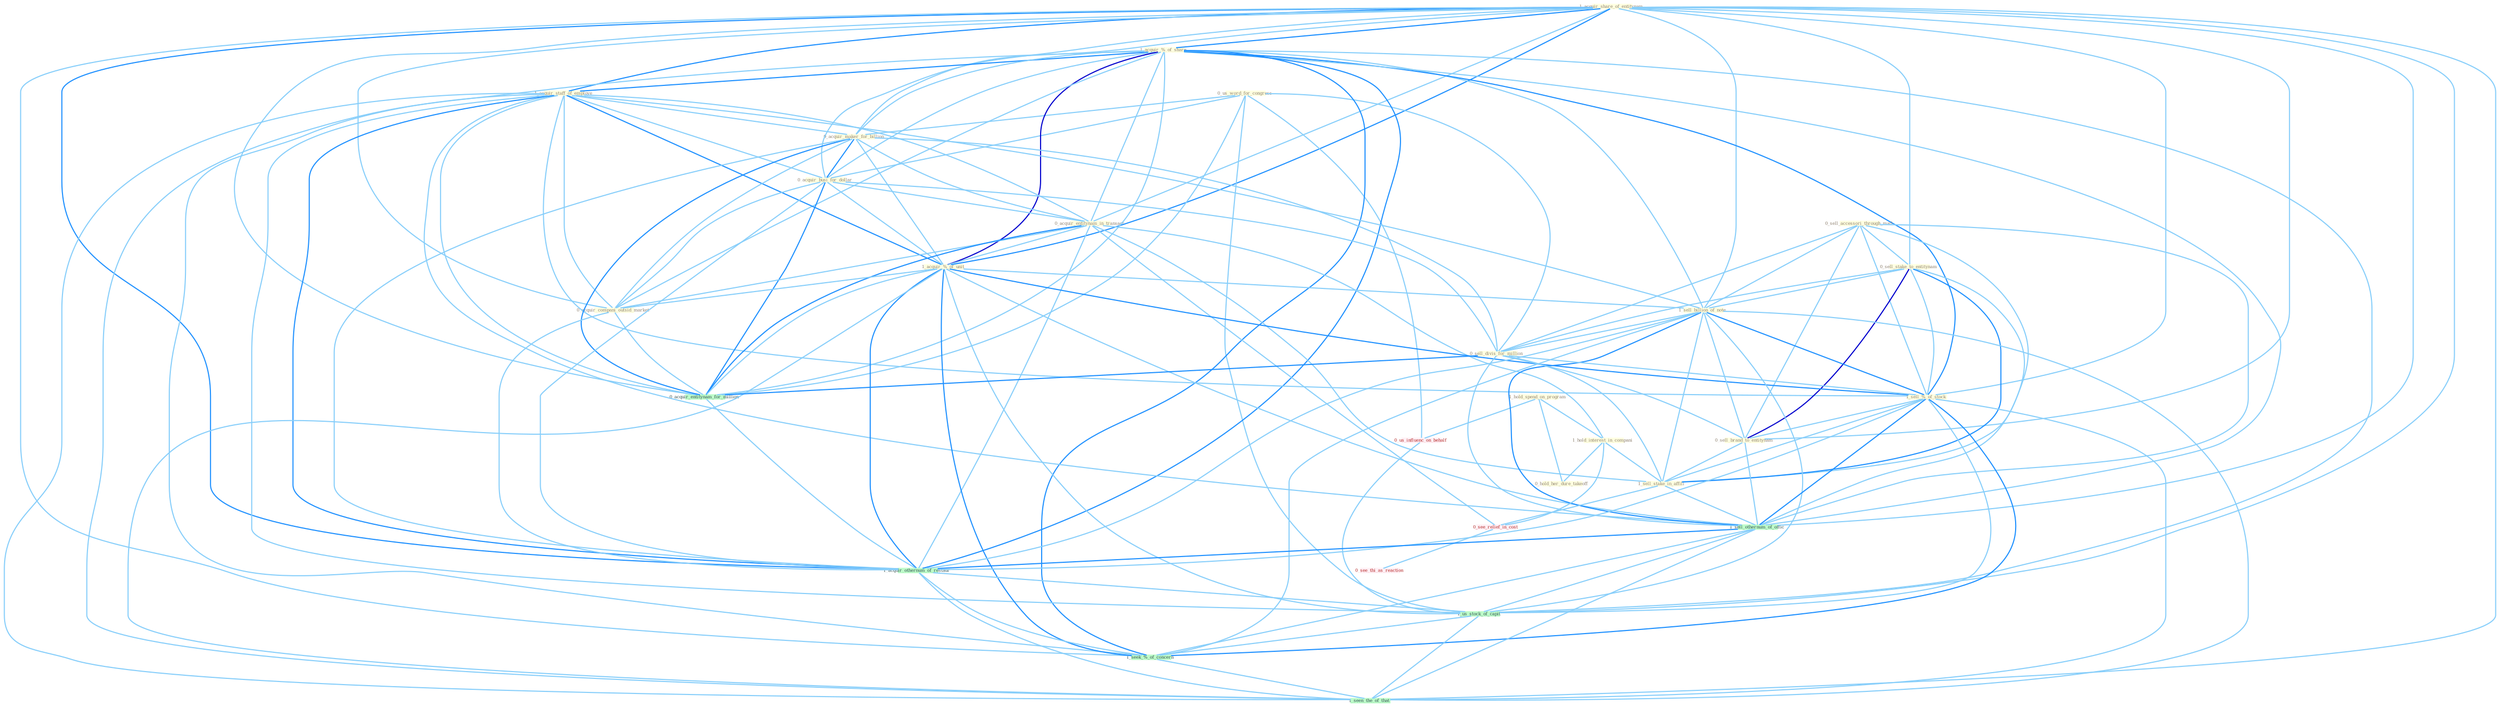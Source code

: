 Graph G{ 
    node
    [shape=polygon,style=filled,width=.5,height=.06,color="#BDFCC9",fixedsize=true,fontsize=4,
    fontcolor="#2f4f4f"];
    {node
    [color="#ffffe0", fontcolor="#8b7d6b"] "1_acquir_share_of_entitynam " "1_hold_spend_on_program " "0_us_word_for_congress " "1_acquir_%_of_share " "1_acquir_staff_of_employe " "0_sell_accessori_through_mail " "0_acquir_maker_for_billion " "0_sell_stake_to_entitynam " "0_acquir_busi_for_dollar " "0_acquir_entitynam_in_transact " "1_acquir_%_of_unit " "0_acquir_compani_outsid_market " "1_sell_billion_of_note " "0_sell_divis_for_million " "1_hold_interest_in_compani " "1_sell_%_of_stock " "0_sell_brand_to_entitynam " "0_hold_her_dure_takeoff " "1_sell_stake_in_affili "}
{node [color="#fff0f5", fontcolor="#b22222"] "0_us_influenc_on_behalf " "0_see_relief_in_cost " "0_see_thi_as_reaction "}
edge [color="#B0E2FF"];

	"1_acquir_share_of_entitynam " -- "1_acquir_%_of_share " [w="2", color="#1e90ff" , len=0.8];
	"1_acquir_share_of_entitynam " -- "1_acquir_staff_of_employe " [w="2", color="#1e90ff" , len=0.8];
	"1_acquir_share_of_entitynam " -- "0_acquir_maker_for_billion " [w="1", color="#87cefa" ];
	"1_acquir_share_of_entitynam " -- "0_sell_stake_to_entitynam " [w="1", color="#87cefa" ];
	"1_acquir_share_of_entitynam " -- "0_acquir_busi_for_dollar " [w="1", color="#87cefa" ];
	"1_acquir_share_of_entitynam " -- "0_acquir_entitynam_in_transact " [w="1", color="#87cefa" ];
	"1_acquir_share_of_entitynam " -- "1_acquir_%_of_unit " [w="2", color="#1e90ff" , len=0.8];
	"1_acquir_share_of_entitynam " -- "0_acquir_compani_outsid_market " [w="1", color="#87cefa" ];
	"1_acquir_share_of_entitynam " -- "1_sell_billion_of_note " [w="1", color="#87cefa" ];
	"1_acquir_share_of_entitynam " -- "1_sell_%_of_stock " [w="1", color="#87cefa" ];
	"1_acquir_share_of_entitynam " -- "0_sell_brand_to_entitynam " [w="1", color="#87cefa" ];
	"1_acquir_share_of_entitynam " -- "0_acquir_entitynam_for_million " [w="1", color="#87cefa" ];
	"1_acquir_share_of_entitynam " -- "1_sell_othernum_of_offic " [w="1", color="#87cefa" ];
	"1_acquir_share_of_entitynam " -- "1_acquir_othernum_of_restaur " [w="2", color="#1e90ff" , len=0.8];
	"1_acquir_share_of_entitynam " -- "1_us_stock_of_capit " [w="1", color="#87cefa" ];
	"1_acquir_share_of_entitynam " -- "1_seek_%_of_concern " [w="1", color="#87cefa" ];
	"1_acquir_share_of_entitynam " -- "1_seen_the_of_that " [w="1", color="#87cefa" ];
	"1_hold_spend_on_program " -- "1_hold_interest_in_compani " [w="1", color="#87cefa" ];
	"1_hold_spend_on_program " -- "0_hold_her_dure_takeoff " [w="1", color="#87cefa" ];
	"1_hold_spend_on_program " -- "0_us_influenc_on_behalf " [w="1", color="#87cefa" ];
	"0_us_word_for_congress " -- "0_acquir_maker_for_billion " [w="1", color="#87cefa" ];
	"0_us_word_for_congress " -- "0_acquir_busi_for_dollar " [w="1", color="#87cefa" ];
	"0_us_word_for_congress " -- "0_sell_divis_for_million " [w="1", color="#87cefa" ];
	"0_us_word_for_congress " -- "0_acquir_entitynam_for_million " [w="1", color="#87cefa" ];
	"0_us_word_for_congress " -- "0_us_influenc_on_behalf " [w="1", color="#87cefa" ];
	"0_us_word_for_congress " -- "1_us_stock_of_capit " [w="1", color="#87cefa" ];
	"1_acquir_%_of_share " -- "1_acquir_staff_of_employe " [w="2", color="#1e90ff" , len=0.8];
	"1_acquir_%_of_share " -- "0_acquir_maker_for_billion " [w="1", color="#87cefa" ];
	"1_acquir_%_of_share " -- "0_acquir_busi_for_dollar " [w="1", color="#87cefa" ];
	"1_acquir_%_of_share " -- "0_acquir_entitynam_in_transact " [w="1", color="#87cefa" ];
	"1_acquir_%_of_share " -- "1_acquir_%_of_unit " [w="3", color="#0000cd" , len=0.6];
	"1_acquir_%_of_share " -- "0_acquir_compani_outsid_market " [w="1", color="#87cefa" ];
	"1_acquir_%_of_share " -- "1_sell_billion_of_note " [w="1", color="#87cefa" ];
	"1_acquir_%_of_share " -- "1_sell_%_of_stock " [w="2", color="#1e90ff" , len=0.8];
	"1_acquir_%_of_share " -- "0_acquir_entitynam_for_million " [w="1", color="#87cefa" ];
	"1_acquir_%_of_share " -- "1_sell_othernum_of_offic " [w="1", color="#87cefa" ];
	"1_acquir_%_of_share " -- "1_acquir_othernum_of_restaur " [w="2", color="#1e90ff" , len=0.8];
	"1_acquir_%_of_share " -- "1_us_stock_of_capit " [w="1", color="#87cefa" ];
	"1_acquir_%_of_share " -- "1_seek_%_of_concern " [w="2", color="#1e90ff" , len=0.8];
	"1_acquir_%_of_share " -- "1_seen_the_of_that " [w="1", color="#87cefa" ];
	"1_acquir_staff_of_employe " -- "0_acquir_maker_for_billion " [w="1", color="#87cefa" ];
	"1_acquir_staff_of_employe " -- "0_acquir_busi_for_dollar " [w="1", color="#87cefa" ];
	"1_acquir_staff_of_employe " -- "0_acquir_entitynam_in_transact " [w="1", color="#87cefa" ];
	"1_acquir_staff_of_employe " -- "1_acquir_%_of_unit " [w="2", color="#1e90ff" , len=0.8];
	"1_acquir_staff_of_employe " -- "0_acquir_compani_outsid_market " [w="1", color="#87cefa" ];
	"1_acquir_staff_of_employe " -- "1_sell_billion_of_note " [w="1", color="#87cefa" ];
	"1_acquir_staff_of_employe " -- "1_sell_%_of_stock " [w="1", color="#87cefa" ];
	"1_acquir_staff_of_employe " -- "0_acquir_entitynam_for_million " [w="1", color="#87cefa" ];
	"1_acquir_staff_of_employe " -- "1_sell_othernum_of_offic " [w="1", color="#87cefa" ];
	"1_acquir_staff_of_employe " -- "1_acquir_othernum_of_restaur " [w="2", color="#1e90ff" , len=0.8];
	"1_acquir_staff_of_employe " -- "1_us_stock_of_capit " [w="1", color="#87cefa" ];
	"1_acquir_staff_of_employe " -- "1_seek_%_of_concern " [w="1", color="#87cefa" ];
	"1_acquir_staff_of_employe " -- "1_seen_the_of_that " [w="1", color="#87cefa" ];
	"0_sell_accessori_through_mail " -- "0_sell_stake_to_entitynam " [w="1", color="#87cefa" ];
	"0_sell_accessori_through_mail " -- "1_sell_billion_of_note " [w="1", color="#87cefa" ];
	"0_sell_accessori_through_mail " -- "0_sell_divis_for_million " [w="1", color="#87cefa" ];
	"0_sell_accessori_through_mail " -- "1_sell_%_of_stock " [w="1", color="#87cefa" ];
	"0_sell_accessori_through_mail " -- "0_sell_brand_to_entitynam " [w="1", color="#87cefa" ];
	"0_sell_accessori_through_mail " -- "1_sell_stake_in_affili " [w="1", color="#87cefa" ];
	"0_sell_accessori_through_mail " -- "1_sell_othernum_of_offic " [w="1", color="#87cefa" ];
	"0_acquir_maker_for_billion " -- "0_acquir_busi_for_dollar " [w="2", color="#1e90ff" , len=0.8];
	"0_acquir_maker_for_billion " -- "0_acquir_entitynam_in_transact " [w="1", color="#87cefa" ];
	"0_acquir_maker_for_billion " -- "1_acquir_%_of_unit " [w="1", color="#87cefa" ];
	"0_acquir_maker_for_billion " -- "0_acquir_compani_outsid_market " [w="1", color="#87cefa" ];
	"0_acquir_maker_for_billion " -- "0_sell_divis_for_million " [w="1", color="#87cefa" ];
	"0_acquir_maker_for_billion " -- "0_acquir_entitynam_for_million " [w="2", color="#1e90ff" , len=0.8];
	"0_acquir_maker_for_billion " -- "1_acquir_othernum_of_restaur " [w="1", color="#87cefa" ];
	"0_sell_stake_to_entitynam " -- "1_sell_billion_of_note " [w="1", color="#87cefa" ];
	"0_sell_stake_to_entitynam " -- "0_sell_divis_for_million " [w="1", color="#87cefa" ];
	"0_sell_stake_to_entitynam " -- "1_sell_%_of_stock " [w="1", color="#87cefa" ];
	"0_sell_stake_to_entitynam " -- "0_sell_brand_to_entitynam " [w="3", color="#0000cd" , len=0.6];
	"0_sell_stake_to_entitynam " -- "1_sell_stake_in_affili " [w="2", color="#1e90ff" , len=0.8];
	"0_sell_stake_to_entitynam " -- "1_sell_othernum_of_offic " [w="1", color="#87cefa" ];
	"0_acquir_busi_for_dollar " -- "0_acquir_entitynam_in_transact " [w="1", color="#87cefa" ];
	"0_acquir_busi_for_dollar " -- "1_acquir_%_of_unit " [w="1", color="#87cefa" ];
	"0_acquir_busi_for_dollar " -- "0_acquir_compani_outsid_market " [w="1", color="#87cefa" ];
	"0_acquir_busi_for_dollar " -- "0_sell_divis_for_million " [w="1", color="#87cefa" ];
	"0_acquir_busi_for_dollar " -- "0_acquir_entitynam_for_million " [w="2", color="#1e90ff" , len=0.8];
	"0_acquir_busi_for_dollar " -- "1_acquir_othernum_of_restaur " [w="1", color="#87cefa" ];
	"0_acquir_entitynam_in_transact " -- "1_acquir_%_of_unit " [w="1", color="#87cefa" ];
	"0_acquir_entitynam_in_transact " -- "0_acquir_compani_outsid_market " [w="1", color="#87cefa" ];
	"0_acquir_entitynam_in_transact " -- "1_hold_interest_in_compani " [w="1", color="#87cefa" ];
	"0_acquir_entitynam_in_transact " -- "1_sell_stake_in_affili " [w="1", color="#87cefa" ];
	"0_acquir_entitynam_in_transact " -- "0_acquir_entitynam_for_million " [w="2", color="#1e90ff" , len=0.8];
	"0_acquir_entitynam_in_transact " -- "0_see_relief_in_cost " [w="1", color="#87cefa" ];
	"0_acquir_entitynam_in_transact " -- "1_acquir_othernum_of_restaur " [w="1", color="#87cefa" ];
	"1_acquir_%_of_unit " -- "0_acquir_compani_outsid_market " [w="1", color="#87cefa" ];
	"1_acquir_%_of_unit " -- "1_sell_billion_of_note " [w="1", color="#87cefa" ];
	"1_acquir_%_of_unit " -- "1_sell_%_of_stock " [w="2", color="#1e90ff" , len=0.8];
	"1_acquir_%_of_unit " -- "0_acquir_entitynam_for_million " [w="1", color="#87cefa" ];
	"1_acquir_%_of_unit " -- "1_sell_othernum_of_offic " [w="1", color="#87cefa" ];
	"1_acquir_%_of_unit " -- "1_acquir_othernum_of_restaur " [w="2", color="#1e90ff" , len=0.8];
	"1_acquir_%_of_unit " -- "1_us_stock_of_capit " [w="1", color="#87cefa" ];
	"1_acquir_%_of_unit " -- "1_seek_%_of_concern " [w="2", color="#1e90ff" , len=0.8];
	"1_acquir_%_of_unit " -- "1_seen_the_of_that " [w="1", color="#87cefa" ];
	"0_acquir_compani_outsid_market " -- "0_acquir_entitynam_for_million " [w="1", color="#87cefa" ];
	"0_acquir_compani_outsid_market " -- "1_acquir_othernum_of_restaur " [w="1", color="#87cefa" ];
	"1_sell_billion_of_note " -- "0_sell_divis_for_million " [w="1", color="#87cefa" ];
	"1_sell_billion_of_note " -- "1_sell_%_of_stock " [w="2", color="#1e90ff" , len=0.8];
	"1_sell_billion_of_note " -- "0_sell_brand_to_entitynam " [w="1", color="#87cefa" ];
	"1_sell_billion_of_note " -- "1_sell_stake_in_affili " [w="1", color="#87cefa" ];
	"1_sell_billion_of_note " -- "1_sell_othernum_of_offic " [w="2", color="#1e90ff" , len=0.8];
	"1_sell_billion_of_note " -- "1_acquir_othernum_of_restaur " [w="1", color="#87cefa" ];
	"1_sell_billion_of_note " -- "1_us_stock_of_capit " [w="1", color="#87cefa" ];
	"1_sell_billion_of_note " -- "1_seek_%_of_concern " [w="1", color="#87cefa" ];
	"1_sell_billion_of_note " -- "1_seen_the_of_that " [w="1", color="#87cefa" ];
	"0_sell_divis_for_million " -- "1_sell_%_of_stock " [w="1", color="#87cefa" ];
	"0_sell_divis_for_million " -- "0_sell_brand_to_entitynam " [w="1", color="#87cefa" ];
	"0_sell_divis_for_million " -- "1_sell_stake_in_affili " [w="1", color="#87cefa" ];
	"0_sell_divis_for_million " -- "0_acquir_entitynam_for_million " [w="2", color="#1e90ff" , len=0.8];
	"0_sell_divis_for_million " -- "1_sell_othernum_of_offic " [w="1", color="#87cefa" ];
	"1_hold_interest_in_compani " -- "0_hold_her_dure_takeoff " [w="1", color="#87cefa" ];
	"1_hold_interest_in_compani " -- "1_sell_stake_in_affili " [w="1", color="#87cefa" ];
	"1_hold_interest_in_compani " -- "0_see_relief_in_cost " [w="1", color="#87cefa" ];
	"1_sell_%_of_stock " -- "0_sell_brand_to_entitynam " [w="1", color="#87cefa" ];
	"1_sell_%_of_stock " -- "1_sell_stake_in_affili " [w="1", color="#87cefa" ];
	"1_sell_%_of_stock " -- "1_sell_othernum_of_offic " [w="2", color="#1e90ff" , len=0.8];
	"1_sell_%_of_stock " -- "1_acquir_othernum_of_restaur " [w="1", color="#87cefa" ];
	"1_sell_%_of_stock " -- "1_us_stock_of_capit " [w="1", color="#87cefa" ];
	"1_sell_%_of_stock " -- "1_seek_%_of_concern " [w="2", color="#1e90ff" , len=0.8];
	"1_sell_%_of_stock " -- "1_seen_the_of_that " [w="1", color="#87cefa" ];
	"0_sell_brand_to_entitynam " -- "1_sell_stake_in_affili " [w="1", color="#87cefa" ];
	"0_sell_brand_to_entitynam " -- "1_sell_othernum_of_offic " [w="1", color="#87cefa" ];
	"1_sell_stake_in_affili " -- "1_sell_othernum_of_offic " [w="1", color="#87cefa" ];
	"1_sell_stake_in_affili " -- "0_see_relief_in_cost " [w="1", color="#87cefa" ];
	"0_acquir_entitynam_for_million " -- "1_acquir_othernum_of_restaur " [w="1", color="#87cefa" ];
	"1_sell_othernum_of_offic " -- "1_acquir_othernum_of_restaur " [w="2", color="#1e90ff" , len=0.8];
	"1_sell_othernum_of_offic " -- "1_us_stock_of_capit " [w="1", color="#87cefa" ];
	"1_sell_othernum_of_offic " -- "1_seek_%_of_concern " [w="1", color="#87cefa" ];
	"1_sell_othernum_of_offic " -- "1_seen_the_of_that " [w="1", color="#87cefa" ];
	"0_us_influenc_on_behalf " -- "1_us_stock_of_capit " [w="1", color="#87cefa" ];
	"0_see_relief_in_cost " -- "0_see_thi_as_reaction " [w="1", color="#87cefa" ];
	"1_acquir_othernum_of_restaur " -- "1_us_stock_of_capit " [w="1", color="#87cefa" ];
	"1_acquir_othernum_of_restaur " -- "1_seek_%_of_concern " [w="1", color="#87cefa" ];
	"1_acquir_othernum_of_restaur " -- "1_seen_the_of_that " [w="1", color="#87cefa" ];
	"1_us_stock_of_capit " -- "1_seek_%_of_concern " [w="1", color="#87cefa" ];
	"1_us_stock_of_capit " -- "1_seen_the_of_that " [w="1", color="#87cefa" ];
	"1_seek_%_of_concern " -- "1_seen_the_of_that " [w="1", color="#87cefa" ];
}